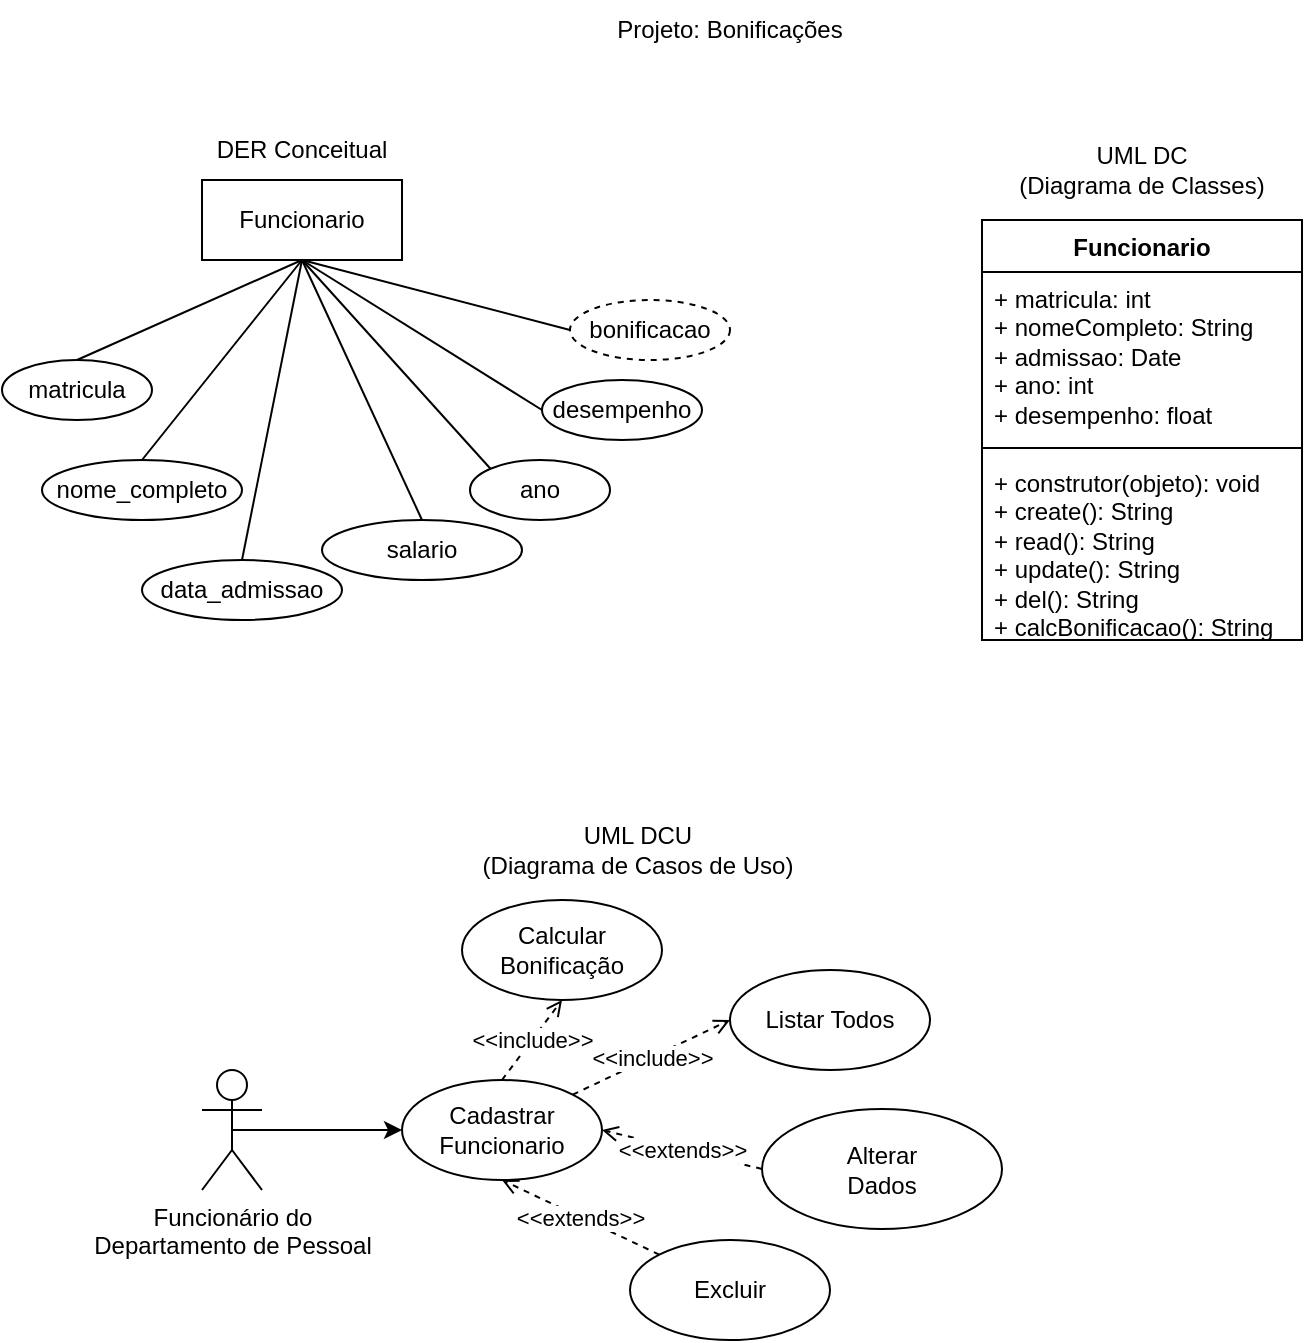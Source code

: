 <mxfile version="21.1.4" type="device">
  <diagram name="Página-1" id="FOCHv5X22cwILcz-DI4y">
    <mxGraphModel dx="1434" dy="739" grid="1" gridSize="10" guides="1" tooltips="1" connect="1" arrows="1" fold="1" page="1" pageScale="1" pageWidth="827" pageHeight="1169" math="0" shadow="0">
      <root>
        <mxCell id="0" />
        <mxCell id="1" parent="0" />
        <mxCell id="mLqd1EPtuPogWMZHOjrz-1" value="Projeto: Bonificações" style="text;html=1;strokeColor=none;fillColor=none;align=center;verticalAlign=middle;whiteSpace=wrap;rounded=0;" parent="1" vertex="1">
          <mxGeometry x="339" y="30" width="150" height="30" as="geometry" />
        </mxCell>
        <mxCell id="mLqd1EPtuPogWMZHOjrz-2" value="DER Conceitual" style="text;html=1;strokeColor=none;fillColor=none;align=center;verticalAlign=middle;whiteSpace=wrap;rounded=0;" parent="1" vertex="1">
          <mxGeometry x="140" y="90" width="120" height="30" as="geometry" />
        </mxCell>
        <mxCell id="mLqd1EPtuPogWMZHOjrz-3" value="UML DCU&lt;br&gt;(Diagrama de Casos de Uso)" style="text;html=1;strokeColor=none;fillColor=none;align=center;verticalAlign=middle;whiteSpace=wrap;rounded=0;" parent="1" vertex="1">
          <mxGeometry x="280" y="440" width="176" height="30" as="geometry" />
        </mxCell>
        <mxCell id="mLqd1EPtuPogWMZHOjrz-5" value="Funcionario" style="whiteSpace=wrap;html=1;align=center;" parent="1" vertex="1">
          <mxGeometry x="150" y="120" width="100" height="40" as="geometry" />
        </mxCell>
        <mxCell id="mLqd1EPtuPogWMZHOjrz-15" style="rounded=0;orthogonalLoop=1;jettySize=auto;html=1;exitX=0.5;exitY=0;exitDx=0;exitDy=0;entryX=0.5;entryY=1;entryDx=0;entryDy=0;endArrow=none;endFill=0;" parent="1" source="mLqd1EPtuPogWMZHOjrz-6" target="mLqd1EPtuPogWMZHOjrz-5" edge="1">
          <mxGeometry relative="1" as="geometry" />
        </mxCell>
        <mxCell id="mLqd1EPtuPogWMZHOjrz-6" value="matricula" style="ellipse;whiteSpace=wrap;html=1;align=center;" parent="1" vertex="1">
          <mxGeometry x="50" y="210" width="75" height="30" as="geometry" />
        </mxCell>
        <mxCell id="mLqd1EPtuPogWMZHOjrz-16" style="rounded=0;orthogonalLoop=1;jettySize=auto;html=1;exitX=0.5;exitY=0;exitDx=0;exitDy=0;entryX=0.5;entryY=1;entryDx=0;entryDy=0;endArrow=none;endFill=0;" parent="1" source="mLqd1EPtuPogWMZHOjrz-7" target="mLqd1EPtuPogWMZHOjrz-5" edge="1">
          <mxGeometry relative="1" as="geometry" />
        </mxCell>
        <mxCell id="mLqd1EPtuPogWMZHOjrz-7" value="nome_completo" style="ellipse;whiteSpace=wrap;html=1;align=center;" parent="1" vertex="1">
          <mxGeometry x="70" y="260" width="100" height="30" as="geometry" />
        </mxCell>
        <mxCell id="mLqd1EPtuPogWMZHOjrz-17" style="rounded=0;orthogonalLoop=1;jettySize=auto;html=1;exitX=0.5;exitY=0;exitDx=0;exitDy=0;entryX=0.5;entryY=1;entryDx=0;entryDy=0;endArrow=none;endFill=0;" parent="1" source="mLqd1EPtuPogWMZHOjrz-8" target="mLqd1EPtuPogWMZHOjrz-5" edge="1">
          <mxGeometry relative="1" as="geometry" />
        </mxCell>
        <mxCell id="mLqd1EPtuPogWMZHOjrz-8" value="data_admissao" style="ellipse;whiteSpace=wrap;html=1;align=center;" parent="1" vertex="1">
          <mxGeometry x="120" y="310" width="100" height="30" as="geometry" />
        </mxCell>
        <mxCell id="mLqd1EPtuPogWMZHOjrz-20" style="rounded=0;orthogonalLoop=1;jettySize=auto;html=1;exitX=0;exitY=0.5;exitDx=0;exitDy=0;entryX=0.5;entryY=1;entryDx=0;entryDy=0;endArrow=none;endFill=0;" parent="1" source="mLqd1EPtuPogWMZHOjrz-11" target="mLqd1EPtuPogWMZHOjrz-5" edge="1">
          <mxGeometry relative="1" as="geometry" />
        </mxCell>
        <mxCell id="mLqd1EPtuPogWMZHOjrz-11" value="bonificacao" style="ellipse;whiteSpace=wrap;html=1;align=center;dashed=1;" parent="1" vertex="1">
          <mxGeometry x="334" y="180" width="80" height="30" as="geometry" />
        </mxCell>
        <mxCell id="mLqd1EPtuPogWMZHOjrz-22" value="Funcionario" style="swimlane;fontStyle=1;align=center;verticalAlign=top;childLayout=stackLayout;horizontal=1;startSize=26;horizontalStack=0;resizeParent=1;resizeParentMax=0;resizeLast=0;collapsible=1;marginBottom=0;whiteSpace=wrap;html=1;" parent="1" vertex="1">
          <mxGeometry x="540" y="140" width="160" height="210" as="geometry" />
        </mxCell>
        <mxCell id="mLqd1EPtuPogWMZHOjrz-23" value="+ matricula: int&lt;br&gt;+ nomeCompleto: String&lt;br&gt;+ admissao: Date&lt;br&gt;+ ano: int&lt;br&gt;+ desempenho: float" style="text;strokeColor=none;fillColor=none;align=left;verticalAlign=top;spacingLeft=4;spacingRight=4;overflow=hidden;rotatable=0;points=[[0,0.5],[1,0.5]];portConstraint=eastwest;whiteSpace=wrap;html=1;" parent="mLqd1EPtuPogWMZHOjrz-22" vertex="1">
          <mxGeometry y="26" width="160" height="84" as="geometry" />
        </mxCell>
        <mxCell id="mLqd1EPtuPogWMZHOjrz-24" value="" style="line;strokeWidth=1;fillColor=none;align=left;verticalAlign=middle;spacingTop=-1;spacingLeft=3;spacingRight=3;rotatable=0;labelPosition=right;points=[];portConstraint=eastwest;strokeColor=inherit;" parent="mLqd1EPtuPogWMZHOjrz-22" vertex="1">
          <mxGeometry y="110" width="160" height="8" as="geometry" />
        </mxCell>
        <mxCell id="mLqd1EPtuPogWMZHOjrz-25" value="+ construtor(objeto): void&lt;br&gt;+ create(): String&lt;br&gt;+ read(): String&lt;br&gt;+ update(): String&lt;br&gt;+ del(): String&lt;br&gt;+ calcBonificacao(): String" style="text;strokeColor=none;fillColor=none;align=left;verticalAlign=top;spacingLeft=4;spacingRight=4;overflow=hidden;rotatable=0;points=[[0,0.5],[1,0.5]];portConstraint=eastwest;whiteSpace=wrap;html=1;" parent="mLqd1EPtuPogWMZHOjrz-22" vertex="1">
          <mxGeometry y="118" width="160" height="92" as="geometry" />
        </mxCell>
        <mxCell id="mLqd1EPtuPogWMZHOjrz-28" value="UML DC&lt;br&gt;(Diagrama de Classes)" style="text;html=1;strokeColor=none;fillColor=none;align=center;verticalAlign=middle;whiteSpace=wrap;rounded=0;" parent="1" vertex="1">
          <mxGeometry x="550" y="100" width="140" height="30" as="geometry" />
        </mxCell>
        <mxCell id="mLqd1EPtuPogWMZHOjrz-39" style="edgeStyle=orthogonalEdgeStyle;rounded=0;orthogonalLoop=1;jettySize=auto;html=1;exitX=0.5;exitY=0.5;exitDx=0;exitDy=0;exitPerimeter=0;entryX=0;entryY=0.5;entryDx=0;entryDy=0;" parent="1" source="mLqd1EPtuPogWMZHOjrz-29" target="mLqd1EPtuPogWMZHOjrz-30" edge="1">
          <mxGeometry relative="1" as="geometry" />
        </mxCell>
        <mxCell id="mLqd1EPtuPogWMZHOjrz-29" value="Funcionário do&lt;br&gt;Departamento de Pessoal" style="shape=umlActor;verticalLabelPosition=bottom;verticalAlign=top;html=1;" parent="1" vertex="1">
          <mxGeometry x="150" y="565" width="30" height="60" as="geometry" />
        </mxCell>
        <mxCell id="mLqd1EPtuPogWMZHOjrz-37" value="&amp;lt;&amp;lt;include&amp;gt;&amp;gt;" style="rounded=0;orthogonalLoop=1;jettySize=auto;html=1;exitX=1;exitY=0;exitDx=0;exitDy=0;entryX=0;entryY=0.5;entryDx=0;entryDy=0;dashed=1;endArrow=open;endFill=0;" parent="1" source="mLqd1EPtuPogWMZHOjrz-30" target="mLqd1EPtuPogWMZHOjrz-31" edge="1">
          <mxGeometry relative="1" as="geometry" />
        </mxCell>
        <mxCell id="PfsO0JEb0v9u1f4bFKOD-8" value="&amp;lt;&amp;lt;include&amp;gt;&amp;gt;" style="rounded=0;orthogonalLoop=1;jettySize=auto;html=1;exitX=0.5;exitY=0;exitDx=0;exitDy=0;entryX=0.5;entryY=1;entryDx=0;entryDy=0;dashed=1;endArrow=open;endFill=0;" edge="1" parent="1" source="mLqd1EPtuPogWMZHOjrz-30" target="PfsO0JEb0v9u1f4bFKOD-7">
          <mxGeometry relative="1" as="geometry" />
        </mxCell>
        <mxCell id="mLqd1EPtuPogWMZHOjrz-30" value="Cadastrar Funcionario" style="ellipse;whiteSpace=wrap;html=1;" parent="1" vertex="1">
          <mxGeometry x="250" y="570" width="100" height="50" as="geometry" />
        </mxCell>
        <mxCell id="mLqd1EPtuPogWMZHOjrz-31" value="Listar Todos" style="ellipse;whiteSpace=wrap;html=1;" parent="1" vertex="1">
          <mxGeometry x="414" y="515" width="100" height="50" as="geometry" />
        </mxCell>
        <mxCell id="mLqd1EPtuPogWMZHOjrz-36" value="&amp;lt;&amp;lt;extends&amp;gt;&amp;gt;" style="rounded=0;orthogonalLoop=1;jettySize=auto;html=1;exitX=0;exitY=0.5;exitDx=0;exitDy=0;entryX=1;entryY=0.5;entryDx=0;entryDy=0;dashed=1;endArrow=open;endFill=0;" parent="1" source="mLqd1EPtuPogWMZHOjrz-33" target="mLqd1EPtuPogWMZHOjrz-30" edge="1">
          <mxGeometry relative="1" as="geometry" />
        </mxCell>
        <mxCell id="mLqd1EPtuPogWMZHOjrz-33" value="Alterar&lt;br&gt;Dados" style="ellipse;whiteSpace=wrap;html=1;" parent="1" vertex="1">
          <mxGeometry x="430" y="584.5" width="120" height="60" as="geometry" />
        </mxCell>
        <mxCell id="mLqd1EPtuPogWMZHOjrz-35" value="&amp;lt;&amp;lt;extends&amp;gt;&amp;gt;" style="rounded=0;orthogonalLoop=1;jettySize=auto;html=1;exitX=0;exitY=0;exitDx=0;exitDy=0;entryX=0.5;entryY=1;entryDx=0;entryDy=0;dashed=1;endArrow=open;endFill=0;" parent="1" source="mLqd1EPtuPogWMZHOjrz-34" target="mLqd1EPtuPogWMZHOjrz-30" edge="1">
          <mxGeometry relative="1" as="geometry" />
        </mxCell>
        <mxCell id="mLqd1EPtuPogWMZHOjrz-34" value="Excluir" style="ellipse;whiteSpace=wrap;html=1;" parent="1" vertex="1">
          <mxGeometry x="364" y="650" width="100" height="50" as="geometry" />
        </mxCell>
        <mxCell id="PfsO0JEb0v9u1f4bFKOD-2" style="rounded=0;orthogonalLoop=1;jettySize=auto;html=1;exitX=0.5;exitY=0;exitDx=0;exitDy=0;entryX=0.5;entryY=1;entryDx=0;entryDy=0;endArrow=none;endFill=0;" edge="1" parent="1" source="PfsO0JEb0v9u1f4bFKOD-1" target="mLqd1EPtuPogWMZHOjrz-5">
          <mxGeometry relative="1" as="geometry" />
        </mxCell>
        <mxCell id="PfsO0JEb0v9u1f4bFKOD-1" value="salario" style="ellipse;whiteSpace=wrap;html=1;align=center;" vertex="1" parent="1">
          <mxGeometry x="210" y="290" width="100" height="30" as="geometry" />
        </mxCell>
        <mxCell id="PfsO0JEb0v9u1f4bFKOD-5" style="rounded=0;orthogonalLoop=1;jettySize=auto;html=1;exitX=0;exitY=0;exitDx=0;exitDy=0;entryX=0.5;entryY=1;entryDx=0;entryDy=0;startArrow=none;startFill=0;endArrow=none;endFill=0;" edge="1" parent="1" source="PfsO0JEb0v9u1f4bFKOD-3" target="mLqd1EPtuPogWMZHOjrz-5">
          <mxGeometry relative="1" as="geometry" />
        </mxCell>
        <mxCell id="PfsO0JEb0v9u1f4bFKOD-3" value="ano" style="ellipse;whiteSpace=wrap;html=1;align=center;" vertex="1" parent="1">
          <mxGeometry x="284" y="260" width="70" height="30" as="geometry" />
        </mxCell>
        <mxCell id="PfsO0JEb0v9u1f4bFKOD-6" style="rounded=0;orthogonalLoop=1;jettySize=auto;html=1;exitX=0;exitY=0.5;exitDx=0;exitDy=0;endArrow=none;endFill=0;entryX=0.5;entryY=1;entryDx=0;entryDy=0;" edge="1" parent="1" source="PfsO0JEb0v9u1f4bFKOD-4" target="mLqd1EPtuPogWMZHOjrz-5">
          <mxGeometry relative="1" as="geometry" />
        </mxCell>
        <mxCell id="PfsO0JEb0v9u1f4bFKOD-4" value="desempenho" style="ellipse;whiteSpace=wrap;html=1;align=center;" vertex="1" parent="1">
          <mxGeometry x="320" y="220" width="80" height="30" as="geometry" />
        </mxCell>
        <mxCell id="PfsO0JEb0v9u1f4bFKOD-7" value="Calcular Bonificação" style="ellipse;whiteSpace=wrap;html=1;" vertex="1" parent="1">
          <mxGeometry x="280" y="480" width="100" height="50" as="geometry" />
        </mxCell>
      </root>
    </mxGraphModel>
  </diagram>
</mxfile>
